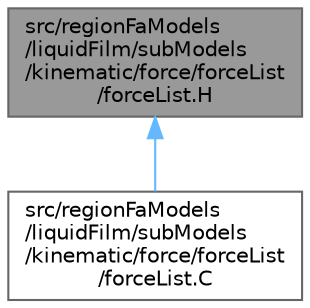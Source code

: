 digraph "src/regionFaModels/liquidFilm/subModels/kinematic/force/forceList/forceList.H"
{
 // LATEX_PDF_SIZE
  bgcolor="transparent";
  edge [fontname=Helvetica,fontsize=10,labelfontname=Helvetica,labelfontsize=10];
  node [fontname=Helvetica,fontsize=10,shape=box,height=0.2,width=0.4];
  Node1 [id="Node000001",label="src/regionFaModels\l/liquidFilm/subModels\l/kinematic/force/forceList\l/forceList.H",height=0.2,width=0.4,color="gray40", fillcolor="grey60", style="filled", fontcolor="black",tooltip=" "];
  Node1 -> Node2 [id="edge1_Node000001_Node000002",dir="back",color="steelblue1",style="solid",tooltip=" "];
  Node2 [id="Node000002",label="src/regionFaModels\l/liquidFilm/subModels\l/kinematic/force/forceList\l/forceList.C",height=0.2,width=0.4,color="grey40", fillcolor="white", style="filled",URL="$regionFaModels_2liquidFilm_2subModels_2kinematic_2force_2forceList_2forceList_8C.html",tooltip=" "];
}
